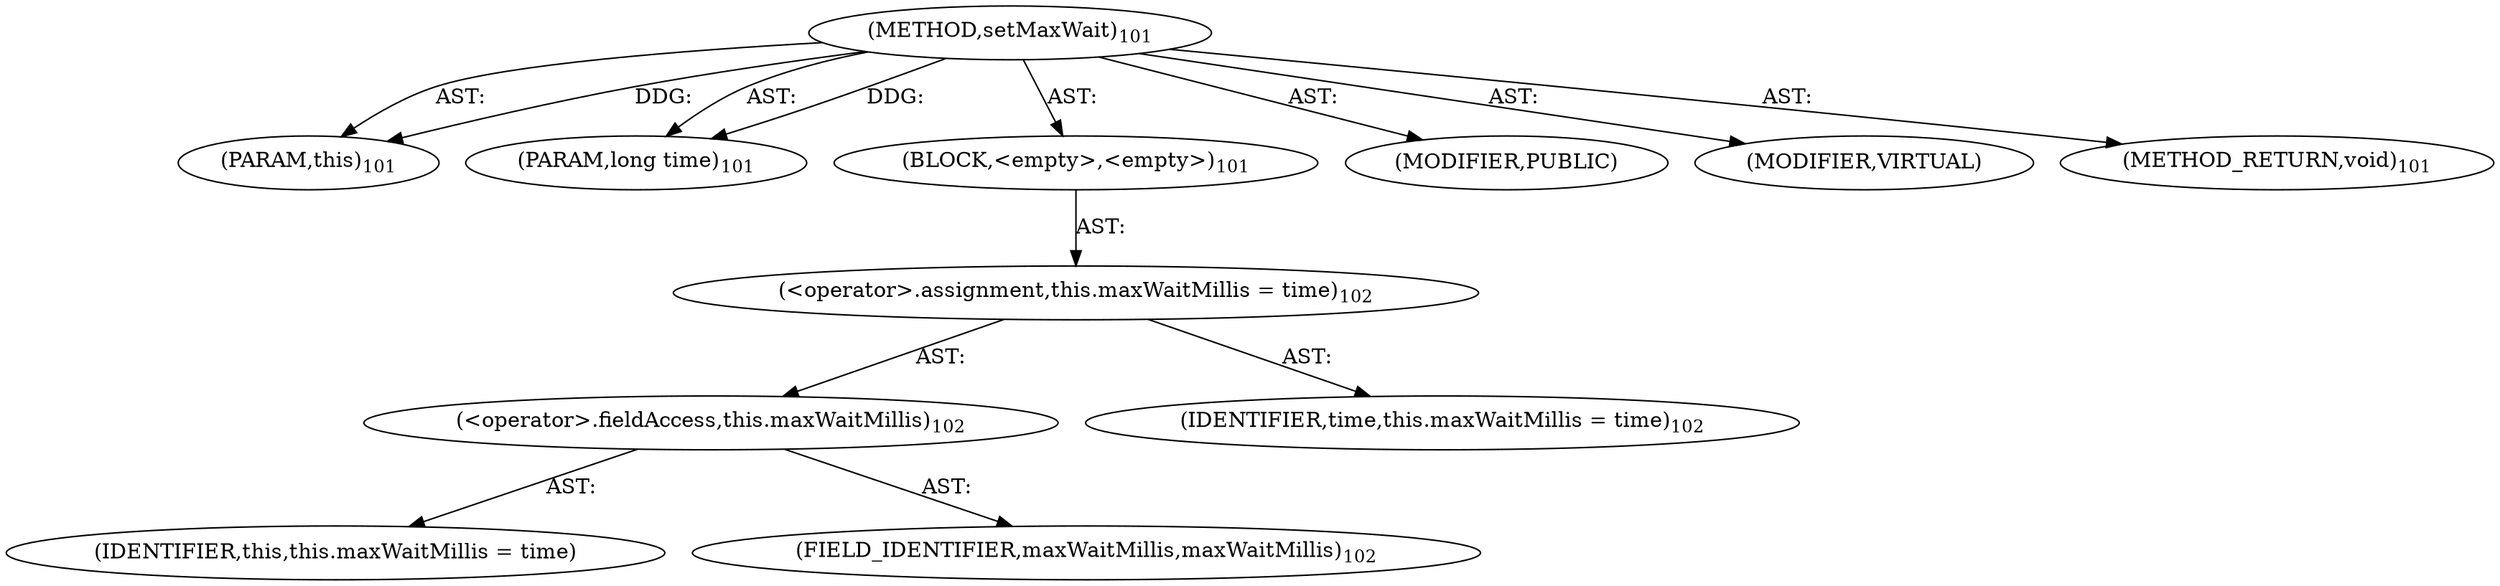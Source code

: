 digraph "setMaxWait" {  
"111669149696" [label = <(METHOD,setMaxWait)<SUB>101</SUB>> ]
"115964116994" [label = <(PARAM,this)<SUB>101</SUB>> ]
"115964116995" [label = <(PARAM,long time)<SUB>101</SUB>> ]
"25769803776" [label = <(BLOCK,&lt;empty&gt;,&lt;empty&gt;)<SUB>101</SUB>> ]
"30064771072" [label = <(&lt;operator&gt;.assignment,this.maxWaitMillis = time)<SUB>102</SUB>> ]
"30064771073" [label = <(&lt;operator&gt;.fieldAccess,this.maxWaitMillis)<SUB>102</SUB>> ]
"68719476741" [label = <(IDENTIFIER,this,this.maxWaitMillis = time)> ]
"55834574848" [label = <(FIELD_IDENTIFIER,maxWaitMillis,maxWaitMillis)<SUB>102</SUB>> ]
"68719476742" [label = <(IDENTIFIER,time,this.maxWaitMillis = time)<SUB>102</SUB>> ]
"133143986181" [label = <(MODIFIER,PUBLIC)> ]
"133143986182" [label = <(MODIFIER,VIRTUAL)> ]
"128849018880" [label = <(METHOD_RETURN,void)<SUB>101</SUB>> ]
  "111669149696" -> "115964116994"  [ label = "AST: "] 
  "111669149696" -> "115964116995"  [ label = "AST: "] 
  "111669149696" -> "25769803776"  [ label = "AST: "] 
  "111669149696" -> "133143986181"  [ label = "AST: "] 
  "111669149696" -> "133143986182"  [ label = "AST: "] 
  "111669149696" -> "128849018880"  [ label = "AST: "] 
  "25769803776" -> "30064771072"  [ label = "AST: "] 
  "30064771072" -> "30064771073"  [ label = "AST: "] 
  "30064771072" -> "68719476742"  [ label = "AST: "] 
  "30064771073" -> "68719476741"  [ label = "AST: "] 
  "30064771073" -> "55834574848"  [ label = "AST: "] 
  "111669149696" -> "115964116994"  [ label = "DDG: "] 
  "111669149696" -> "115964116995"  [ label = "DDG: "] 
}
